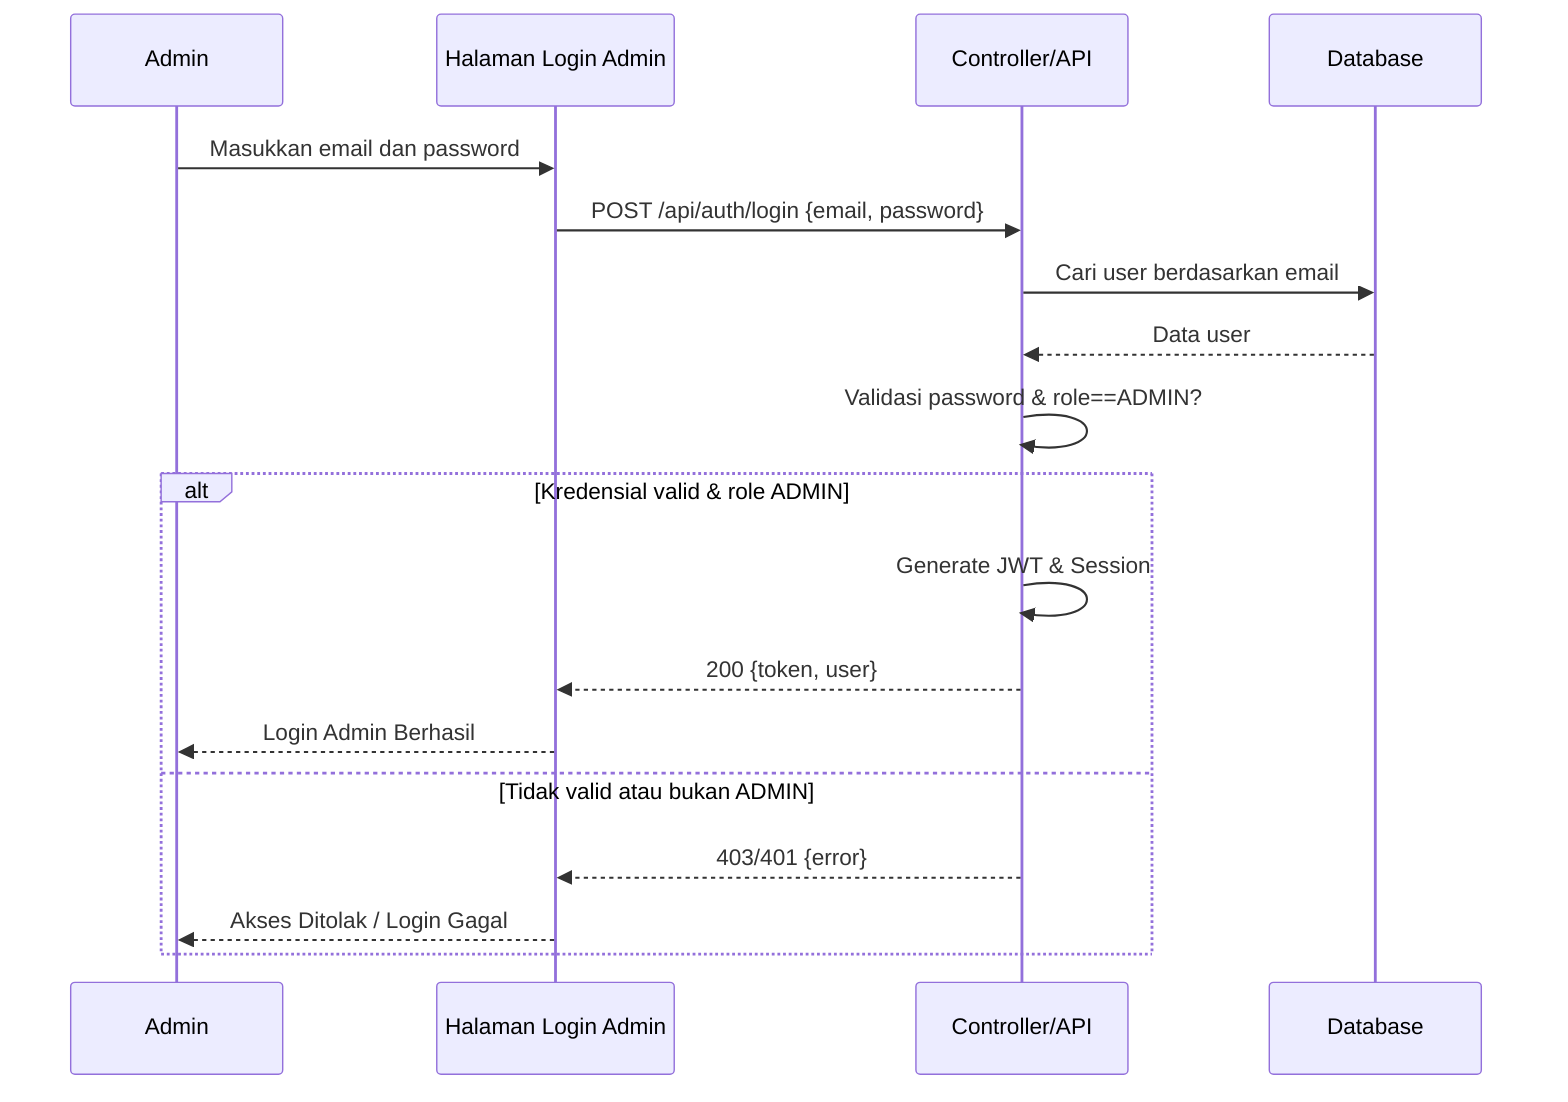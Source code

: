 sequenceDiagram
  participant A as Admin
  participant UI as Halaman Login Admin
  participant API as Controller/API
  participant DB as Database

  A->>UI: Masukkan email dan password
  UI->>API: POST /api/auth/login {email, password}
  API->>DB: Cari user berdasarkan email
  DB-->>API: Data user
  API->>API: Validasi password & role==ADMIN?
  alt Kredensial valid & role ADMIN
    API->>API: Generate JWT & Session
    API-->>UI: 200 {token, user}
    UI-->>A: Login Admin Berhasil
  else Tidak valid atau bukan ADMIN
    API-->>UI: 403/401 {error}
    UI-->>A: Akses Ditolak / Login Gagal
  end